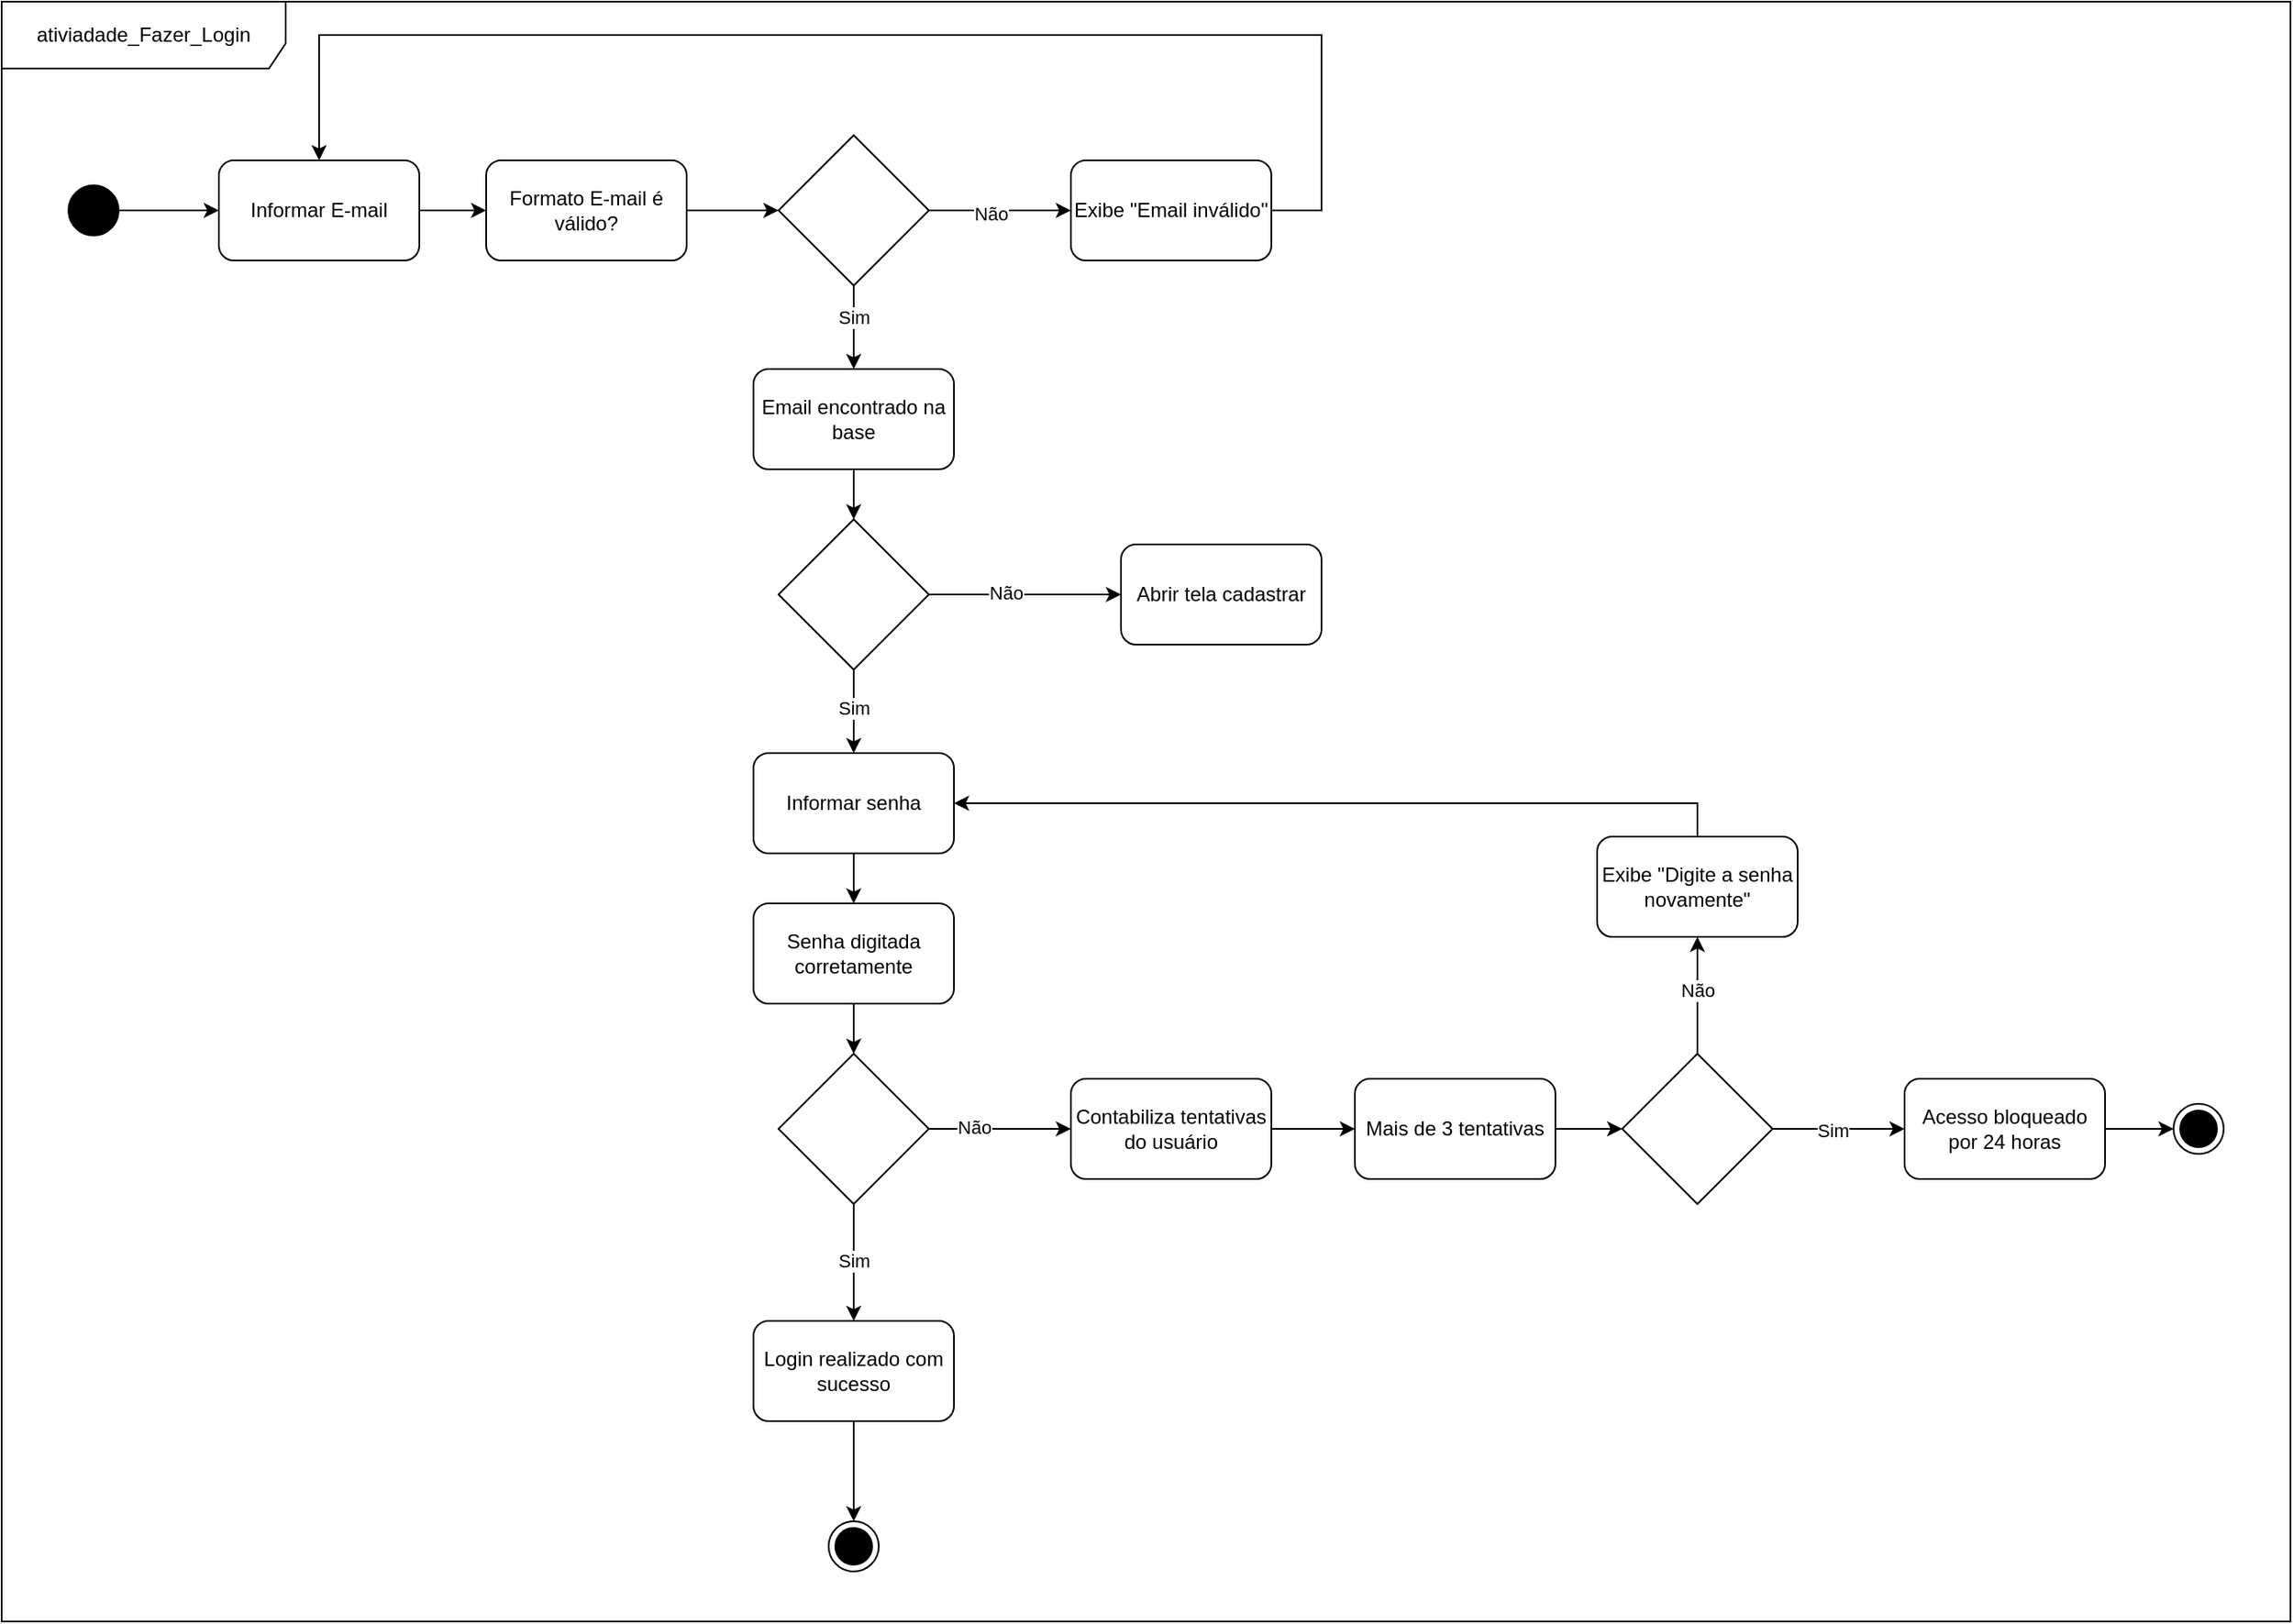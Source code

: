 <mxfile version="24.4.13" type="device" pages="7">
  <diagram name="atividade_login" id="ztZc5MXVelh08R24VMgA">
    <mxGraphModel dx="1909" dy="978" grid="1" gridSize="10" guides="1" tooltips="1" connect="1" arrows="1" fold="1" page="1" pageScale="1" pageWidth="1169" pageHeight="827" math="0" shadow="0">
      <root>
        <mxCell id="0" />
        <mxCell id="1" parent="0" />
        <mxCell id="UvolW_9LxdMhIzpEhHVE-5" value="" style="edgeStyle=orthogonalEdgeStyle;rounded=0;orthogonalLoop=1;jettySize=auto;html=1;exitX=1;exitY=0.5;exitDx=0;exitDy=0;" edge="1" parent="1" source="EyT2N7NVuJCTYrgCHgiy-1" target="EyT2N7NVuJCTYrgCHgiy-4">
          <mxGeometry relative="1" as="geometry">
            <mxPoint x="310" y="230" as="targetPoint" />
          </mxGeometry>
        </mxCell>
        <mxCell id="EyT2N7NVuJCTYrgCHgiy-1" value="Informar E-mail" style="rounded=1;whiteSpace=wrap;html=1;" parent="1" vertex="1">
          <mxGeometry x="160" y="105" width="120" height="60" as="geometry" />
        </mxCell>
        <mxCell id="EyT2N7NVuJCTYrgCHgiy-7" value="" style="edgeStyle=orthogonalEdgeStyle;rounded=0;orthogonalLoop=1;jettySize=auto;html=1;entryX=0;entryY=0.5;entryDx=0;entryDy=0;" parent="1" source="EyT2N7NVuJCTYrgCHgiy-4" target="UvolW_9LxdMhIzpEhHVE-6" edge="1">
          <mxGeometry relative="1" as="geometry" />
        </mxCell>
        <mxCell id="EyT2N7NVuJCTYrgCHgiy-4" value="Formato E-mail é válido?" style="rounded=1;whiteSpace=wrap;html=1;" parent="1" vertex="1">
          <mxGeometry x="320" y="105" width="120" height="60" as="geometry" />
        </mxCell>
        <mxCell id="EyT2N7NVuJCTYrgCHgiy-13" style="edgeStyle=orthogonalEdgeStyle;rounded=0;orthogonalLoop=1;jettySize=auto;html=1;exitX=0.5;exitY=1;exitDx=0;exitDy=0;" parent="1" source="UvolW_9LxdMhIzpEhHVE-6" target="UvolW_9LxdMhIzpEhHVE-42" edge="1">
          <mxGeometry relative="1" as="geometry">
            <mxPoint x="700" y="260" as="targetPoint" />
            <mxPoint x="850" y="247.5" as="sourcePoint" />
            <Array as="points">
              <mxPoint x="595" y="230" />
              <mxPoint x="595" y="230" />
            </Array>
          </mxGeometry>
        </mxCell>
        <mxCell id="UvolW_9LxdMhIzpEhHVE-14" value="Sim" style="edgeLabel;html=1;align=center;verticalAlign=middle;resizable=0;points=[];" vertex="1" connectable="0" parent="EyT2N7NVuJCTYrgCHgiy-13">
          <mxGeometry x="-0.704" y="-5" relative="1" as="geometry">
            <mxPoint x="5" y="11" as="offset" />
          </mxGeometry>
        </mxCell>
        <mxCell id="UvolW_9LxdMhIzpEhHVE-17" style="edgeStyle=orthogonalEdgeStyle;rounded=0;orthogonalLoop=1;jettySize=auto;html=1;" edge="1" parent="1" source="EyT2N7NVuJCTYrgCHgiy-8" target="UvolW_9LxdMhIzpEhHVE-16">
          <mxGeometry relative="1" as="geometry">
            <mxPoint x="320" y="544" as="targetPoint" />
            <Array as="points" />
          </mxGeometry>
        </mxCell>
        <mxCell id="EyT2N7NVuJCTYrgCHgiy-8" value="Informar senha" style="rounded=1;whiteSpace=wrap;html=1;" parent="1" vertex="1">
          <mxGeometry x="480" y="460" width="120" height="60" as="geometry" />
        </mxCell>
        <mxCell id="RbLpGZF_09v60QNqSbMu-1" value="" style="ellipse;html=1;shape=endState;fillColor=strokeColor;" parent="1" vertex="1">
          <mxGeometry x="525" y="920" width="30" height="30" as="geometry" />
        </mxCell>
        <mxCell id="UvolW_9LxdMhIzpEhHVE-1" value="ativiadade_Fazer_Login" style="shape=umlFrame;whiteSpace=wrap;html=1;pointerEvents=0;width=170;height=40;" vertex="1" parent="1">
          <mxGeometry x="30" y="10" width="1370" height="970" as="geometry" />
        </mxCell>
        <mxCell id="UvolW_9LxdMhIzpEhHVE-4" value="" style="edgeStyle=orthogonalEdgeStyle;rounded=0;orthogonalLoop=1;jettySize=auto;html=1;" edge="1" parent="1" source="UvolW_9LxdMhIzpEhHVE-3" target="EyT2N7NVuJCTYrgCHgiy-1">
          <mxGeometry relative="1" as="geometry" />
        </mxCell>
        <mxCell id="UvolW_9LxdMhIzpEhHVE-3" value="" style="ellipse;fillColor=strokeColor;html=1;" vertex="1" parent="1">
          <mxGeometry x="70" y="120" width="30" height="30" as="geometry" />
        </mxCell>
        <mxCell id="UvolW_9LxdMhIzpEhHVE-10" value="" style="edgeStyle=orthogonalEdgeStyle;rounded=0;orthogonalLoop=1;jettySize=auto;html=1;entryX=0;entryY=0.5;entryDx=0;entryDy=0;" edge="1" parent="1" source="UvolW_9LxdMhIzpEhHVE-6" target="UvolW_9LxdMhIzpEhHVE-11">
          <mxGeometry relative="1" as="geometry">
            <mxPoint x="715" y="125" as="targetPoint" />
          </mxGeometry>
        </mxCell>
        <mxCell id="UvolW_9LxdMhIzpEhHVE-13" value="Não" style="edgeLabel;html=1;align=center;verticalAlign=middle;resizable=0;points=[];" vertex="1" connectable="0" parent="UvolW_9LxdMhIzpEhHVE-10">
          <mxGeometry x="-0.14" y="-2" relative="1" as="geometry">
            <mxPoint as="offset" />
          </mxGeometry>
        </mxCell>
        <mxCell id="UvolW_9LxdMhIzpEhHVE-6" value="" style="rhombus;" vertex="1" parent="1">
          <mxGeometry x="495" y="90" width="90" height="90" as="geometry" />
        </mxCell>
        <mxCell id="UvolW_9LxdMhIzpEhHVE-12" style="edgeStyle=orthogonalEdgeStyle;rounded=0;orthogonalLoop=1;jettySize=auto;html=1;entryX=0.5;entryY=0;entryDx=0;entryDy=0;" edge="1" parent="1" source="UvolW_9LxdMhIzpEhHVE-11" target="EyT2N7NVuJCTYrgCHgiy-1">
          <mxGeometry relative="1" as="geometry">
            <Array as="points">
              <mxPoint x="820" y="30" />
              <mxPoint x="220" y="30" />
            </Array>
          </mxGeometry>
        </mxCell>
        <mxCell id="UvolW_9LxdMhIzpEhHVE-11" value="Exibe &quot;Email inválido&quot;" style="rounded=1;whiteSpace=wrap;html=1;" vertex="1" parent="1">
          <mxGeometry x="670" y="105" width="120" height="60" as="geometry" />
        </mxCell>
        <mxCell id="UvolW_9LxdMhIzpEhHVE-20" style="edgeStyle=orthogonalEdgeStyle;rounded=0;orthogonalLoop=1;jettySize=auto;html=1;entryX=0;entryY=0.5;entryDx=0;entryDy=0;" edge="1" parent="1" source="UvolW_9LxdMhIzpEhHVE-15" target="UvolW_9LxdMhIzpEhHVE-23">
          <mxGeometry relative="1" as="geometry">
            <mxPoint x="475" y="695" as="targetPoint" />
          </mxGeometry>
        </mxCell>
        <mxCell id="UvolW_9LxdMhIzpEhHVE-21" value="Não" style="edgeLabel;html=1;align=center;verticalAlign=middle;resizable=0;points=[];" vertex="1" connectable="0" parent="UvolW_9LxdMhIzpEhHVE-20">
          <mxGeometry x="-0.37" y="1" relative="1" as="geometry">
            <mxPoint as="offset" />
          </mxGeometry>
        </mxCell>
        <mxCell id="UvolW_9LxdMhIzpEhHVE-39" style="edgeStyle=orthogonalEdgeStyle;rounded=0;orthogonalLoop=1;jettySize=auto;html=1;entryX=0.5;entryY=0;entryDx=0;entryDy=0;" edge="1" parent="1" source="UvolW_9LxdMhIzpEhHVE-15" target="UvolW_9LxdMhIzpEhHVE-37">
          <mxGeometry relative="1" as="geometry" />
        </mxCell>
        <mxCell id="UvolW_9LxdMhIzpEhHVE-40" value="Sim" style="edgeLabel;html=1;align=center;verticalAlign=middle;resizable=0;points=[];" vertex="1" connectable="0" parent="UvolW_9LxdMhIzpEhHVE-39">
          <mxGeometry x="-0.042" relative="1" as="geometry">
            <mxPoint as="offset" />
          </mxGeometry>
        </mxCell>
        <mxCell id="UvolW_9LxdMhIzpEhHVE-15" value="" style="rhombus;" vertex="1" parent="1">
          <mxGeometry x="495" y="640" width="90" height="90" as="geometry" />
        </mxCell>
        <mxCell id="UvolW_9LxdMhIzpEhHVE-18" style="edgeStyle=orthogonalEdgeStyle;rounded=0;orthogonalLoop=1;jettySize=auto;html=1;" edge="1" parent="1" source="UvolW_9LxdMhIzpEhHVE-16" target="UvolW_9LxdMhIzpEhHVE-15">
          <mxGeometry relative="1" as="geometry" />
        </mxCell>
        <mxCell id="UvolW_9LxdMhIzpEhHVE-16" value="Senha digitada corretamente" style="rounded=1;whiteSpace=wrap;html=1;" vertex="1" parent="1">
          <mxGeometry x="480" y="550" width="120" height="60" as="geometry" />
        </mxCell>
        <mxCell id="UvolW_9LxdMhIzpEhHVE-22" style="edgeStyle=orthogonalEdgeStyle;rounded=0;orthogonalLoop=1;jettySize=auto;html=1;entryX=1;entryY=0.5;entryDx=0;entryDy=0;exitX=0.5;exitY=0;exitDx=0;exitDy=0;" edge="1" parent="1" source="UvolW_9LxdMhIzpEhHVE-19" target="EyT2N7NVuJCTYrgCHgiy-8">
          <mxGeometry relative="1" as="geometry">
            <Array as="points">
              <mxPoint x="1045" y="490" />
            </Array>
          </mxGeometry>
        </mxCell>
        <mxCell id="UvolW_9LxdMhIzpEhHVE-19" value="Exibe &quot;Digite a senha novamente&quot;" style="rounded=1;whiteSpace=wrap;html=1;" vertex="1" parent="1">
          <mxGeometry x="985" y="510" width="120" height="60" as="geometry" />
        </mxCell>
        <mxCell id="UvolW_9LxdMhIzpEhHVE-25" style="edgeStyle=orthogonalEdgeStyle;rounded=0;orthogonalLoop=1;jettySize=auto;html=1;entryX=0;entryY=0.5;entryDx=0;entryDy=0;" edge="1" parent="1" source="UvolW_9LxdMhIzpEhHVE-23" target="UvolW_9LxdMhIzpEhHVE-26">
          <mxGeometry relative="1" as="geometry" />
        </mxCell>
        <mxCell id="UvolW_9LxdMhIzpEhHVE-23" value="Contabiliza tentativas do usuário" style="rounded=1;whiteSpace=wrap;html=1;" vertex="1" parent="1">
          <mxGeometry x="670" y="655" width="120" height="60" as="geometry" />
        </mxCell>
        <mxCell id="UvolW_9LxdMhIzpEhHVE-28" style="edgeStyle=orthogonalEdgeStyle;rounded=0;orthogonalLoop=1;jettySize=auto;html=1;entryX=0.5;entryY=1;entryDx=0;entryDy=0;" edge="1" parent="1" source="UvolW_9LxdMhIzpEhHVE-24" target="UvolW_9LxdMhIzpEhHVE-19">
          <mxGeometry relative="1" as="geometry" />
        </mxCell>
        <mxCell id="UvolW_9LxdMhIzpEhHVE-29" value="Não" style="edgeLabel;html=1;align=center;verticalAlign=middle;resizable=0;points=[];" vertex="1" connectable="0" parent="UvolW_9LxdMhIzpEhHVE-28">
          <mxGeometry x="0.088" relative="1" as="geometry">
            <mxPoint as="offset" />
          </mxGeometry>
        </mxCell>
        <mxCell id="UvolW_9LxdMhIzpEhHVE-35" style="edgeStyle=orthogonalEdgeStyle;rounded=0;orthogonalLoop=1;jettySize=auto;html=1;entryX=0;entryY=0.5;entryDx=0;entryDy=0;" edge="1" parent="1" source="UvolW_9LxdMhIzpEhHVE-24" target="UvolW_9LxdMhIzpEhHVE-32">
          <mxGeometry relative="1" as="geometry" />
        </mxCell>
        <mxCell id="UvolW_9LxdMhIzpEhHVE-36" value="Sim" style="edgeLabel;html=1;align=center;verticalAlign=middle;resizable=0;points=[];" vertex="1" connectable="0" parent="UvolW_9LxdMhIzpEhHVE-35">
          <mxGeometry x="-0.094" y="-1" relative="1" as="geometry">
            <mxPoint as="offset" />
          </mxGeometry>
        </mxCell>
        <mxCell id="UvolW_9LxdMhIzpEhHVE-24" value="" style="rhombus;" vertex="1" parent="1">
          <mxGeometry x="1000" y="640" width="90" height="90" as="geometry" />
        </mxCell>
        <mxCell id="UvolW_9LxdMhIzpEhHVE-27" style="edgeStyle=orthogonalEdgeStyle;rounded=0;orthogonalLoop=1;jettySize=auto;html=1;" edge="1" parent="1" source="UvolW_9LxdMhIzpEhHVE-26" target="UvolW_9LxdMhIzpEhHVE-24">
          <mxGeometry relative="1" as="geometry" />
        </mxCell>
        <mxCell id="UvolW_9LxdMhIzpEhHVE-26" value="Mais de 3 tentativas" style="rounded=1;whiteSpace=wrap;html=1;" vertex="1" parent="1">
          <mxGeometry x="840" y="655" width="120" height="60" as="geometry" />
        </mxCell>
        <mxCell id="UvolW_9LxdMhIzpEhHVE-30" value="" style="ellipse;html=1;shape=endState;fillColor=strokeColor;" vertex="1" parent="1">
          <mxGeometry x="1330" y="670" width="30" height="30" as="geometry" />
        </mxCell>
        <mxCell id="UvolW_9LxdMhIzpEhHVE-34" style="edgeStyle=orthogonalEdgeStyle;rounded=0;orthogonalLoop=1;jettySize=auto;html=1;entryX=0;entryY=0.5;entryDx=0;entryDy=0;" edge="1" parent="1" source="UvolW_9LxdMhIzpEhHVE-32" target="UvolW_9LxdMhIzpEhHVE-30">
          <mxGeometry relative="1" as="geometry" />
        </mxCell>
        <mxCell id="UvolW_9LxdMhIzpEhHVE-32" value="Acesso bloqueado por 24 horas" style="rounded=1;whiteSpace=wrap;html=1;" vertex="1" parent="1">
          <mxGeometry x="1169" y="655" width="120" height="60" as="geometry" />
        </mxCell>
        <mxCell id="UvolW_9LxdMhIzpEhHVE-38" style="edgeStyle=orthogonalEdgeStyle;rounded=0;orthogonalLoop=1;jettySize=auto;html=1;entryX=0.5;entryY=0;entryDx=0;entryDy=0;" edge="1" parent="1" source="UvolW_9LxdMhIzpEhHVE-37" target="RbLpGZF_09v60QNqSbMu-1">
          <mxGeometry relative="1" as="geometry" />
        </mxCell>
        <mxCell id="UvolW_9LxdMhIzpEhHVE-37" value="Login realizado com sucesso" style="rounded=1;whiteSpace=wrap;html=1;" vertex="1" parent="1">
          <mxGeometry x="480" y="800" width="120" height="60" as="geometry" />
        </mxCell>
        <mxCell id="UvolW_9LxdMhIzpEhHVE-45" style="edgeStyle=orthogonalEdgeStyle;rounded=0;orthogonalLoop=1;jettySize=auto;html=1;entryX=0.5;entryY=0;entryDx=0;entryDy=0;" edge="1" parent="1" source="UvolW_9LxdMhIzpEhHVE-41" target="EyT2N7NVuJCTYrgCHgiy-8">
          <mxGeometry relative="1" as="geometry" />
        </mxCell>
        <mxCell id="UvolW_9LxdMhIzpEhHVE-46" value="Sim" style="edgeLabel;html=1;align=center;verticalAlign=middle;resizable=0;points=[];" vertex="1" connectable="0" parent="UvolW_9LxdMhIzpEhHVE-45">
          <mxGeometry x="-0.102" relative="1" as="geometry">
            <mxPoint as="offset" />
          </mxGeometry>
        </mxCell>
        <mxCell id="UvolW_9LxdMhIzpEhHVE-48" style="edgeStyle=orthogonalEdgeStyle;rounded=0;orthogonalLoop=1;jettySize=auto;html=1;entryX=0;entryY=0.5;entryDx=0;entryDy=0;" edge="1" parent="1" source="UvolW_9LxdMhIzpEhHVE-41" target="UvolW_9LxdMhIzpEhHVE-47">
          <mxGeometry relative="1" as="geometry" />
        </mxCell>
        <mxCell id="UvolW_9LxdMhIzpEhHVE-49" value="Não" style="edgeLabel;html=1;align=center;verticalAlign=middle;resizable=0;points=[];" vertex="1" connectable="0" parent="UvolW_9LxdMhIzpEhHVE-48">
          <mxGeometry x="-0.203" y="1" relative="1" as="geometry">
            <mxPoint as="offset" />
          </mxGeometry>
        </mxCell>
        <mxCell id="UvolW_9LxdMhIzpEhHVE-41" value="" style="rhombus;" vertex="1" parent="1">
          <mxGeometry x="495" y="320" width="90" height="90" as="geometry" />
        </mxCell>
        <mxCell id="UvolW_9LxdMhIzpEhHVE-44" style="edgeStyle=orthogonalEdgeStyle;rounded=0;orthogonalLoop=1;jettySize=auto;html=1;entryX=0.5;entryY=0;entryDx=0;entryDy=0;" edge="1" parent="1" source="UvolW_9LxdMhIzpEhHVE-42" target="UvolW_9LxdMhIzpEhHVE-41">
          <mxGeometry relative="1" as="geometry" />
        </mxCell>
        <mxCell id="UvolW_9LxdMhIzpEhHVE-42" value="Email encontrado na base" style="rounded=1;whiteSpace=wrap;html=1;" vertex="1" parent="1">
          <mxGeometry x="480" y="230" width="120" height="60" as="geometry" />
        </mxCell>
        <mxCell id="UvolW_9LxdMhIzpEhHVE-47" value="Abrir tela cadastrar" style="rounded=1;whiteSpace=wrap;html=1;" vertex="1" parent="1">
          <mxGeometry x="700" y="335" width="120" height="60" as="geometry" />
        </mxCell>
      </root>
    </mxGraphModel>
  </diagram>
  <diagram id="ae9C20XLRE5X7MglkJ_3" name="atividade_fazer_cadastro">
    <mxGraphModel dx="2625" dy="518" grid="1" gridSize="10" guides="1" tooltips="1" connect="1" arrows="1" fold="1" page="1" pageScale="1" pageWidth="1169" pageHeight="827" math="0" shadow="0">
      <root>
        <mxCell id="0" />
        <mxCell id="1" parent="0" />
        <mxCell id="Vy-KUlDS-hz29__ZR1_M-1" value="ativiadade_Fazer_Cadastro" style="shape=umlFrame;whiteSpace=wrap;html=1;pointerEvents=0;width=170;height=40;" parent="1" vertex="1">
          <mxGeometry x="29" y="940" width="1111" height="570" as="geometry" />
        </mxCell>
        <mxCell id="Vy-KUlDS-hz29__ZR1_M-2" value="" style="ellipse;html=1;shape=endState;fillColor=strokeColor;" parent="1" vertex="1">
          <mxGeometry x="365" y="1430" width="30" height="30" as="geometry" />
        </mxCell>
        <mxCell id="Vy-KUlDS-hz29__ZR1_M-3" style="edgeStyle=orthogonalEdgeStyle;rounded=0;orthogonalLoop=1;jettySize=auto;html=1;" parent="1" source="Vy-KUlDS-hz29__ZR1_M-4" target="Vy-KUlDS-hz29__ZR1_M-6" edge="1">
          <mxGeometry relative="1" as="geometry" />
        </mxCell>
        <mxCell id="Vy-KUlDS-hz29__ZR1_M-4" value="" style="ellipse;fillColor=strokeColor;html=1;" parent="1" vertex="1">
          <mxGeometry x="70" y="1025" width="30" height="30" as="geometry" />
        </mxCell>
        <mxCell id="Vy-KUlDS-hz29__ZR1_M-5" style="edgeStyle=orthogonalEdgeStyle;rounded=0;orthogonalLoop=1;jettySize=auto;html=1;entryX=0;entryY=0.5;entryDx=0;entryDy=0;" parent="1" source="Vy-KUlDS-hz29__ZR1_M-6" target="Vy-KUlDS-hz29__ZR1_M-9" edge="1">
          <mxGeometry relative="1" as="geometry" />
        </mxCell>
        <mxCell id="Vy-KUlDS-hz29__ZR1_M-6" value="Informar Tipo" style="rounded=1;whiteSpace=wrap;html=1;" parent="1" vertex="1">
          <mxGeometry x="150" y="1010" width="120" height="60" as="geometry" />
        </mxCell>
        <mxCell id="Vy-KUlDS-hz29__ZR1_M-7" value="Professor**&lt;div&gt;Aluno&lt;/div&gt;&lt;div&gt;Adminsitrador**&lt;/div&gt;" style="shape=note2;boundedLbl=1;whiteSpace=wrap;html=1;size=6;verticalAlign=top;align=center;" parent="1" vertex="1">
          <mxGeometry x="165.76" y="1076" width="88.49" height="65" as="geometry" />
        </mxCell>
        <mxCell id="Vy-KUlDS-hz29__ZR1_M-8" style="edgeStyle=orthogonalEdgeStyle;rounded=0;orthogonalLoop=1;jettySize=auto;html=1;entryX=0;entryY=0.5;entryDx=0;entryDy=0;" parent="1" source="Vy-KUlDS-hz29__ZR1_M-9" target="Vy-KUlDS-hz29__ZR1_M-11" edge="1">
          <mxGeometry relative="1" as="geometry" />
        </mxCell>
        <mxCell id="Vy-KUlDS-hz29__ZR1_M-9" value="Informar nome completo" style="rounded=1;whiteSpace=wrap;html=1;" parent="1" vertex="1">
          <mxGeometry x="320" y="1010" width="120" height="60" as="geometry" />
        </mxCell>
        <mxCell id="Vy-KUlDS-hz29__ZR1_M-10" style="edgeStyle=orthogonalEdgeStyle;rounded=0;orthogonalLoop=1;jettySize=auto;html=1;entryX=0;entryY=0.5;entryDx=0;entryDy=0;" parent="1" source="Vy-KUlDS-hz29__ZR1_M-11" target="Vy-KUlDS-hz29__ZR1_M-13" edge="1">
          <mxGeometry relative="1" as="geometry" />
        </mxCell>
        <mxCell id="Vy-KUlDS-hz29__ZR1_M-11" value="Informar idade" style="rounded=1;whiteSpace=wrap;html=1;" parent="1" vertex="1">
          <mxGeometry x="480" y="1010" width="120" height="60" as="geometry" />
        </mxCell>
        <mxCell id="Vy-KUlDS-hz29__ZR1_M-12" style="edgeStyle=orthogonalEdgeStyle;rounded=0;orthogonalLoop=1;jettySize=auto;html=1;entryX=0;entryY=0.5;entryDx=0;entryDy=0;" parent="1" source="Vy-KUlDS-hz29__ZR1_M-13" target="Vy-KUlDS-hz29__ZR1_M-15" edge="1">
          <mxGeometry relative="1" as="geometry" />
        </mxCell>
        <mxCell id="Vy-KUlDS-hz29__ZR1_M-13" value="Informar email" style="rounded=1;whiteSpace=wrap;html=1;" parent="1" vertex="1">
          <mxGeometry x="640" y="1010" width="120" height="60" as="geometry" />
        </mxCell>
        <mxCell id="Vy-KUlDS-hz29__ZR1_M-14" style="edgeStyle=orthogonalEdgeStyle;rounded=0;orthogonalLoop=1;jettySize=auto;html=1;entryX=0.5;entryY=0;entryDx=0;entryDy=0;" parent="1" source="Vy-KUlDS-hz29__ZR1_M-15" target="Vy-KUlDS-hz29__ZR1_M-20" edge="1">
          <mxGeometry relative="1" as="geometry" />
        </mxCell>
        <mxCell id="Vy-KUlDS-hz29__ZR1_M-15" value="Validar email" style="rounded=1;whiteSpace=wrap;html=1;" parent="1" vertex="1">
          <mxGeometry x="790" y="1010" width="120" height="60" as="geometry" />
        </mxCell>
        <mxCell id="Vy-KUlDS-hz29__ZR1_M-16" style="edgeStyle=orthogonalEdgeStyle;rounded=0;orthogonalLoop=1;jettySize=auto;html=1;entryX=0;entryY=0.5;entryDx=0;entryDy=0;" parent="1" source="Vy-KUlDS-hz29__ZR1_M-20" target="Vy-KUlDS-hz29__ZR1_M-22" edge="1">
          <mxGeometry relative="1" as="geometry" />
        </mxCell>
        <mxCell id="Vy-KUlDS-hz29__ZR1_M-17" value="Não" style="edgeLabel;html=1;align=center;verticalAlign=middle;resizable=0;points=[];" parent="Vy-KUlDS-hz29__ZR1_M-16" vertex="1" connectable="0">
          <mxGeometry x="-0.072" y="1" relative="1" as="geometry">
            <mxPoint as="offset" />
          </mxGeometry>
        </mxCell>
        <mxCell id="Vy-KUlDS-hz29__ZR1_M-18" style="edgeStyle=orthogonalEdgeStyle;rounded=0;orthogonalLoop=1;jettySize=auto;html=1;" parent="1" source="Vy-KUlDS-hz29__ZR1_M-20" target="Vy-KUlDS-hz29__ZR1_M-24" edge="1">
          <mxGeometry relative="1" as="geometry" />
        </mxCell>
        <mxCell id="Vy-KUlDS-hz29__ZR1_M-19" value="Sim" style="edgeLabel;html=1;align=center;verticalAlign=middle;resizable=0;points=[];" parent="Vy-KUlDS-hz29__ZR1_M-18" vertex="1" connectable="0">
          <mxGeometry x="-0.066" y="-2" relative="1" as="geometry">
            <mxPoint as="offset" />
          </mxGeometry>
        </mxCell>
        <mxCell id="Vy-KUlDS-hz29__ZR1_M-20" value="" style="rhombus;" parent="1" vertex="1">
          <mxGeometry x="820" y="1142.25" width="59" height="59" as="geometry" />
        </mxCell>
        <mxCell id="Vy-KUlDS-hz29__ZR1_M-21" style="edgeStyle=orthogonalEdgeStyle;rounded=0;orthogonalLoop=1;jettySize=auto;html=1;" parent="1" source="Vy-KUlDS-hz29__ZR1_M-22" target="Vy-KUlDS-hz29__ZR1_M-13" edge="1">
          <mxGeometry relative="1" as="geometry">
            <Array as="points">
              <mxPoint x="1003" y="970" />
              <mxPoint x="700" y="970" />
            </Array>
          </mxGeometry>
        </mxCell>
        <mxCell id="Vy-KUlDS-hz29__ZR1_M-22" value="Mensagem &quot;Digite novamente o Email&quot;" style="rounded=1;whiteSpace=wrap;html=1;" parent="1" vertex="1">
          <mxGeometry x="950" y="1145.75" width="106" height="52" as="geometry" />
        </mxCell>
        <mxCell id="Vy-KUlDS-hz29__ZR1_M-23" style="edgeStyle=orthogonalEdgeStyle;rounded=0;orthogonalLoop=1;jettySize=auto;html=1;entryX=1;entryY=0.5;entryDx=0;entryDy=0;" parent="1" source="Vy-KUlDS-hz29__ZR1_M-24" target="Vy-KUlDS-hz29__ZR1_M-26" edge="1">
          <mxGeometry relative="1" as="geometry" />
        </mxCell>
        <mxCell id="Vy-KUlDS-hz29__ZR1_M-24" value="Informar senha" style="rounded=1;whiteSpace=wrap;html=1;" parent="1" vertex="1">
          <mxGeometry x="640" y="1145.75" width="99" height="49.5" as="geometry" />
        </mxCell>
        <mxCell id="Vy-KUlDS-hz29__ZR1_M-25" style="edgeStyle=orthogonalEdgeStyle;rounded=0;orthogonalLoop=1;jettySize=auto;html=1;" parent="1" source="Vy-KUlDS-hz29__ZR1_M-26" target="Vy-KUlDS-hz29__ZR1_M-32" edge="1">
          <mxGeometry relative="1" as="geometry" />
        </mxCell>
        <mxCell id="Vy-KUlDS-hz29__ZR1_M-26" value="Validar requisitos para senha" style="rounded=1;whiteSpace=wrap;html=1;" parent="1" vertex="1">
          <mxGeometry x="495" y="1145.75" width="99" height="49.5" as="geometry" />
        </mxCell>
        <mxCell id="Vy-KUlDS-hz29__ZR1_M-27" value="Senha numérica:&lt;div&gt;6 digitos&lt;/div&gt;" style="shape=note2;boundedLbl=1;whiteSpace=wrap;html=1;size=13;verticalAlign=top;align=center;" parent="1" vertex="1">
          <mxGeometry x="502.84" y="1201.25" width="83.33" height="68.75" as="geometry" />
        </mxCell>
        <mxCell id="Vy-KUlDS-hz29__ZR1_M-28" style="edgeStyle=orthogonalEdgeStyle;rounded=0;orthogonalLoop=1;jettySize=auto;html=1;entryX=0.5;entryY=0;entryDx=0;entryDy=0;" parent="1" source="Vy-KUlDS-hz29__ZR1_M-32" target="Vy-KUlDS-hz29__ZR1_M-24" edge="1">
          <mxGeometry relative="1" as="geometry">
            <Array as="points">
              <mxPoint x="380" y="1110" />
              <mxPoint x="690" y="1110" />
            </Array>
          </mxGeometry>
        </mxCell>
        <mxCell id="Vy-KUlDS-hz29__ZR1_M-29" value="Não" style="edgeLabel;html=1;align=center;verticalAlign=middle;resizable=0;points=[];" parent="Vy-KUlDS-hz29__ZR1_M-28" vertex="1" connectable="0">
          <mxGeometry x="-0.176" y="2" relative="1" as="geometry">
            <mxPoint as="offset" />
          </mxGeometry>
        </mxCell>
        <mxCell id="Vy-KUlDS-hz29__ZR1_M-30" style="edgeStyle=orthogonalEdgeStyle;rounded=0;orthogonalLoop=1;jettySize=auto;html=1;" parent="1" source="Vy-KUlDS-hz29__ZR1_M-32" target="Vy-KUlDS-hz29__ZR1_M-34" edge="1">
          <mxGeometry relative="1" as="geometry" />
        </mxCell>
        <mxCell id="Vy-KUlDS-hz29__ZR1_M-31" value="Sim" style="edgeLabel;html=1;align=center;verticalAlign=middle;resizable=0;points=[];" parent="Vy-KUlDS-hz29__ZR1_M-30" vertex="1" connectable="0">
          <mxGeometry x="-0.251" relative="1" as="geometry">
            <mxPoint as="offset" />
          </mxGeometry>
        </mxCell>
        <mxCell id="Vy-KUlDS-hz29__ZR1_M-32" value="" style="rhombus;" parent="1" vertex="1">
          <mxGeometry x="350.5" y="1141" width="59" height="59" as="geometry" />
        </mxCell>
        <mxCell id="Vy-KUlDS-hz29__ZR1_M-33" style="edgeStyle=orthogonalEdgeStyle;rounded=0;orthogonalLoop=1;jettySize=auto;html=1;" parent="1" source="Vy-KUlDS-hz29__ZR1_M-34" target="Vy-KUlDS-hz29__ZR1_M-36" edge="1">
          <mxGeometry relative="1" as="geometry" />
        </mxCell>
        <mxCell id="Vy-KUlDS-hz29__ZR1_M-34" value="Cadastrar" style="rounded=1;whiteSpace=wrap;html=1;" parent="1" vertex="1">
          <mxGeometry x="330.5" y="1270" width="99" height="49.5" as="geometry" />
        </mxCell>
        <mxCell id="Vy-KUlDS-hz29__ZR1_M-35" style="edgeStyle=orthogonalEdgeStyle;rounded=0;orthogonalLoop=1;jettySize=auto;html=1;entryX=0.5;entryY=0;entryDx=0;entryDy=0;" parent="1" source="Vy-KUlDS-hz29__ZR1_M-36" target="Vy-KUlDS-hz29__ZR1_M-2" edge="1">
          <mxGeometry relative="1" as="geometry" />
        </mxCell>
        <mxCell id="Vy-KUlDS-hz29__ZR1_M-36" value="Salvar no banco de dados" style="rounded=1;whiteSpace=wrap;html=1;" parent="1" vertex="1">
          <mxGeometry x="330.5" y="1350" width="99" height="49.5" as="geometry" />
        </mxCell>
      </root>
    </mxGraphModel>
  </diagram>
  <diagram id="7ab9H8MPgzj9stm-144r" name="atividade_jogar">
    <mxGraphModel dx="1500" dy="-58" grid="1" gridSize="10" guides="1" tooltips="1" connect="1" arrows="1" fold="1" page="1" pageScale="1" pageWidth="1169" pageHeight="827" math="0" shadow="0">
      <root>
        <mxCell id="0" />
        <mxCell id="1" parent="0" />
        <mxCell id="1Glz7MCITpKAuvnwcfkc-1" value="ativiadade_Jogar" style="shape=umlFrame;whiteSpace=wrap;html=1;pointerEvents=0;width=170;height=40;" vertex="1" parent="1">
          <mxGeometry x="24.5" y="1084" width="1111" height="570" as="geometry" />
        </mxCell>
        <mxCell id="1Glz7MCITpKAuvnwcfkc-2" value="" style="ellipse;html=1;shape=endState;fillColor=strokeColor;" vertex="1" parent="1">
          <mxGeometry x="985" y="1600" width="30" height="30" as="geometry" />
        </mxCell>
        <mxCell id="1Glz7MCITpKAuvnwcfkc-3" style="edgeStyle=orthogonalEdgeStyle;rounded=0;orthogonalLoop=1;jettySize=auto;html=1;" edge="1" parent="1" source="1Glz7MCITpKAuvnwcfkc-4" target="1Glz7MCITpKAuvnwcfkc-6">
          <mxGeometry relative="1" as="geometry" />
        </mxCell>
        <mxCell id="1Glz7MCITpKAuvnwcfkc-4" value="" style="ellipse;fillColor=strokeColor;html=1;" vertex="1" parent="1">
          <mxGeometry x="65.5" y="1169" width="30" height="30" as="geometry" />
        </mxCell>
        <mxCell id="1Glz7MCITpKAuvnwcfkc-5" style="edgeStyle=orthogonalEdgeStyle;rounded=0;orthogonalLoop=1;jettySize=auto;html=1;entryX=0;entryY=0.5;entryDx=0;entryDy=0;" edge="1" parent="1" source="1Glz7MCITpKAuvnwcfkc-6" target="1Glz7MCITpKAuvnwcfkc-9">
          <mxGeometry relative="1" as="geometry" />
        </mxCell>
        <mxCell id="1Glz7MCITpKAuvnwcfkc-6" value="Login efetuado com sucesso" style="rounded=1;whiteSpace=wrap;html=1;" vertex="1" parent="1">
          <mxGeometry x="145.5" y="1154" width="120" height="60" as="geometry" />
        </mxCell>
        <mxCell id="1Glz7MCITpKAuvnwcfkc-7" value="O jogador pode escolher quaisquer uma das opções." style="shape=note2;boundedLbl=1;whiteSpace=wrap;html=1;size=6;verticalAlign=top;align=center;" vertex="1" parent="1">
          <mxGeometry x="470" y="1146" width="103.47" height="76" as="geometry" />
        </mxCell>
        <mxCell id="1Glz7MCITpKAuvnwcfkc-37" style="edgeStyle=orthogonalEdgeStyle;rounded=0;orthogonalLoop=1;jettySize=auto;html=1;entryX=0.5;entryY=0;entryDx=0;entryDy=0;" edge="1" parent="1" source="1Glz7MCITpKAuvnwcfkc-9" target="1Glz7MCITpKAuvnwcfkc-32">
          <mxGeometry relative="1" as="geometry" />
        </mxCell>
        <mxCell id="1Glz7MCITpKAuvnwcfkc-9" value="Escolher Jogar Sozinho ou Multiplayer" style="rounded=1;whiteSpace=wrap;html=1;" vertex="1" parent="1">
          <mxGeometry x="315.5" y="1154" width="120" height="60" as="geometry" />
        </mxCell>
        <mxCell id="1Glz7MCITpKAuvnwcfkc-45" style="edgeStyle=orthogonalEdgeStyle;rounded=0;orthogonalLoop=1;jettySize=auto;html=1;entryX=0;entryY=0.5;entryDx=0;entryDy=0;" edge="1" parent="1" source="1Glz7MCITpKAuvnwcfkc-11" target="1Glz7MCITpKAuvnwcfkc-44">
          <mxGeometry relative="1" as="geometry" />
        </mxCell>
        <mxCell id="1Glz7MCITpKAuvnwcfkc-11" value="Tela de Configuração Modo &quot;Jogar Sozinho&quot;" style="rounded=1;whiteSpace=wrap;html=1;" vertex="1" parent="1">
          <mxGeometry x="560" y="1279" width="120" height="60" as="geometry" />
        </mxCell>
        <mxCell id="1Glz7MCITpKAuvnwcfkc-38" style="edgeStyle=orthogonalEdgeStyle;rounded=0;orthogonalLoop=1;jettySize=auto;html=1;entryX=0;entryY=0.5;entryDx=0;entryDy=0;" edge="1" parent="1" source="1Glz7MCITpKAuvnwcfkc-32" target="1Glz7MCITpKAuvnwcfkc-11">
          <mxGeometry relative="1" as="geometry" />
        </mxCell>
        <mxCell id="1Glz7MCITpKAuvnwcfkc-39" value="Jogar Sozinho" style="edgeLabel;html=1;align=center;verticalAlign=middle;resizable=0;points=[];" vertex="1" connectable="0" parent="1Glz7MCITpKAuvnwcfkc-38">
          <mxGeometry x="0.044" relative="1" as="geometry">
            <mxPoint as="offset" />
          </mxGeometry>
        </mxCell>
        <mxCell id="1Glz7MCITpKAuvnwcfkc-41" style="edgeStyle=orthogonalEdgeStyle;rounded=0;orthogonalLoop=1;jettySize=auto;html=1;" edge="1" parent="1" source="1Glz7MCITpKAuvnwcfkc-32" target="1Glz7MCITpKAuvnwcfkc-40">
          <mxGeometry relative="1" as="geometry" />
        </mxCell>
        <mxCell id="1Glz7MCITpKAuvnwcfkc-50" value="Jogar Multiplayer" style="edgeLabel;html=1;align=center;verticalAlign=middle;resizable=0;points=[];" vertex="1" connectable="0" parent="1Glz7MCITpKAuvnwcfkc-41">
          <mxGeometry x="-0.092" y="-1" relative="1" as="geometry">
            <mxPoint y="-1" as="offset" />
          </mxGeometry>
        </mxCell>
        <mxCell id="1Glz7MCITpKAuvnwcfkc-32" value="" style="rhombus;" vertex="1" parent="1">
          <mxGeometry x="346" y="1280" width="59" height="59" as="geometry" />
        </mxCell>
        <mxCell id="1Glz7MCITpKAuvnwcfkc-55" style="edgeStyle=orthogonalEdgeStyle;rounded=0;orthogonalLoop=1;jettySize=auto;html=1;entryX=0.5;entryY=0;entryDx=0;entryDy=0;" edge="1" parent="1" source="1Glz7MCITpKAuvnwcfkc-40" target="1Glz7MCITpKAuvnwcfkc-54">
          <mxGeometry relative="1" as="geometry" />
        </mxCell>
        <mxCell id="1Glz7MCITpKAuvnwcfkc-40" value="Tela de Configuração Modo &quot;Jogar Multiplayer&quot;" style="rounded=1;whiteSpace=wrap;html=1;" vertex="1" parent="1">
          <mxGeometry x="315.5" y="1400" width="120" height="60" as="geometry" />
        </mxCell>
        <mxCell id="1Glz7MCITpKAuvnwcfkc-47" style="edgeStyle=orthogonalEdgeStyle;rounded=0;orthogonalLoop=1;jettySize=auto;html=1;entryX=0;entryY=0.5;entryDx=0;entryDy=0;" edge="1" parent="1" source="1Glz7MCITpKAuvnwcfkc-44" target="1Glz7MCITpKAuvnwcfkc-46">
          <mxGeometry relative="1" as="geometry" />
        </mxCell>
        <mxCell id="1Glz7MCITpKAuvnwcfkc-44" value="Escolhe Matéria" style="rounded=1;whiteSpace=wrap;html=1;" vertex="1" parent="1">
          <mxGeometry x="750" y="1279.5" width="120" height="60" as="geometry" />
        </mxCell>
        <mxCell id="1Glz7MCITpKAuvnwcfkc-49" style="edgeStyle=orthogonalEdgeStyle;rounded=0;orthogonalLoop=1;jettySize=auto;html=1;" edge="1" parent="1" source="1Glz7MCITpKAuvnwcfkc-46" target="1Glz7MCITpKAuvnwcfkc-48">
          <mxGeometry relative="1" as="geometry" />
        </mxCell>
        <mxCell id="1Glz7MCITpKAuvnwcfkc-46" value="Escolhe Tema" style="rounded=1;whiteSpace=wrap;html=1;" vertex="1" parent="1">
          <mxGeometry x="940" y="1279" width="120" height="60" as="geometry" />
        </mxCell>
        <mxCell id="1Glz7MCITpKAuvnwcfkc-59" style="edgeStyle=orthogonalEdgeStyle;rounded=0;orthogonalLoop=1;jettySize=auto;html=1;entryX=0.5;entryY=0;entryDx=0;entryDy=0;" edge="1" parent="1" source="1Glz7MCITpKAuvnwcfkc-48" target="1Glz7MCITpKAuvnwcfkc-2">
          <mxGeometry relative="1" as="geometry" />
        </mxCell>
        <mxCell id="1Glz7MCITpKAuvnwcfkc-48" value="Iniciar o Jogo." style="rounded=1;whiteSpace=wrap;html=1;" vertex="1" parent="1">
          <mxGeometry x="940" y="1500" width="120" height="60" as="geometry" />
        </mxCell>
        <mxCell id="1Glz7MCITpKAuvnwcfkc-57" style="edgeStyle=orthogonalEdgeStyle;rounded=0;orthogonalLoop=1;jettySize=auto;html=1;" edge="1" parent="1" source="1Glz7MCITpKAuvnwcfkc-54" target="1Glz7MCITpKAuvnwcfkc-56">
          <mxGeometry relative="1" as="geometry" />
        </mxCell>
        <mxCell id="1Glz7MCITpKAuvnwcfkc-54" value="Escolhe Matéria" style="rounded=1;whiteSpace=wrap;html=1;" vertex="1" parent="1">
          <mxGeometry x="315.5" y="1500" width="120" height="60" as="geometry" />
        </mxCell>
        <mxCell id="1Glz7MCITpKAuvnwcfkc-58" style="edgeStyle=orthogonalEdgeStyle;rounded=0;orthogonalLoop=1;jettySize=auto;html=1;" edge="1" parent="1" source="1Glz7MCITpKAuvnwcfkc-56" target="1Glz7MCITpKAuvnwcfkc-48">
          <mxGeometry relative="1" as="geometry" />
        </mxCell>
        <mxCell id="1Glz7MCITpKAuvnwcfkc-56" value="Escolhe Tema" style="rounded=1;whiteSpace=wrap;html=1;" vertex="1" parent="1">
          <mxGeometry x="480" y="1500" width="120" height="60" as="geometry" />
        </mxCell>
      </root>
    </mxGraphModel>
  </diagram>
  <diagram id="CwIcZzvXq_nwZ9W-boOb" name="caso_de_uso_geral">
    <mxGraphModel dx="3000" dy="1537" grid="1" gridSize="10" guides="1" tooltips="1" connect="1" arrows="1" fold="1" page="1" pageScale="1" pageWidth="1169" pageHeight="827" math="0" shadow="0">
      <root>
        <mxCell id="0" />
        <mxCell id="1" parent="0" />
        <mxCell id="z-RF_N2I27__-DU73o_i-1" value="Caso_de_Uso _Geral" style="shape=umlFrame;whiteSpace=wrap;html=1;pointerEvents=0;width=190;height=30;" vertex="1" parent="1">
          <mxGeometry x="150" y="20" width="520" height="600" as="geometry" />
        </mxCell>
        <mxCell id="z-RF_N2I27__-DU73o_i-12" style="edgeStyle=orthogonalEdgeStyle;rounded=0;orthogonalLoop=1;jettySize=auto;html=1;entryX=0;entryY=0.5;entryDx=0;entryDy=0;" edge="1" parent="1" source="z-RF_N2I27__-DU73o_i-6" target="z-RF_N2I27__-DU73o_i-10">
          <mxGeometry relative="1" as="geometry" />
        </mxCell>
        <mxCell id="z-RF_N2I27__-DU73o_i-14" style="edgeStyle=orthogonalEdgeStyle;rounded=0;orthogonalLoop=1;jettySize=auto;html=1;entryX=0;entryY=0.5;entryDx=0;entryDy=0;" edge="1" parent="1" source="z-RF_N2I27__-DU73o_i-6" target="z-RF_N2I27__-DU73o_i-9">
          <mxGeometry relative="1" as="geometry" />
        </mxCell>
        <mxCell id="z-RF_N2I27__-DU73o_i-15" style="edgeStyle=orthogonalEdgeStyle;rounded=0;orthogonalLoop=1;jettySize=auto;html=1;" edge="1" parent="1" source="z-RF_N2I27__-DU73o_i-6" target="z-RF_N2I27__-DU73o_i-11">
          <mxGeometry relative="1" as="geometry">
            <Array as="points">
              <mxPoint x="125" y="580" />
              <mxPoint x="440" y="580" />
            </Array>
          </mxGeometry>
        </mxCell>
        <mxCell id="z-RF_N2I27__-DU73o_i-6" value="Professor" style="shape=umlActor;verticalLabelPosition=bottom;verticalAlign=top;html=1;" vertex="1" parent="1">
          <mxGeometry x="70" y="454" width="30" height="60" as="geometry" />
        </mxCell>
        <mxCell id="z-RF_N2I27__-DU73o_i-16" style="edgeStyle=orthogonalEdgeStyle;rounded=0;orthogonalLoop=1;jettySize=auto;html=1;" edge="1" parent="1" source="z-RF_N2I27__-DU73o_i-7" target="z-RF_N2I27__-DU73o_i-11">
          <mxGeometry relative="1" as="geometry" />
        </mxCell>
        <mxCell id="z-RF_N2I27__-DU73o_i-29" style="edgeStyle=orthogonalEdgeStyle;rounded=0;orthogonalLoop=1;jettySize=auto;html=1;entryX=0;entryY=0.5;entryDx=0;entryDy=0;" edge="1" parent="1" source="z-RF_N2I27__-DU73o_i-7" target="z-RF_N2I27__-DU73o_i-28">
          <mxGeometry relative="1" as="geometry" />
        </mxCell>
        <mxCell id="z-RF_N2I27__-DU73o_i-30" style="edgeStyle=orthogonalEdgeStyle;rounded=0;orthogonalLoop=1;jettySize=auto;html=1;entryX=0;entryY=0.5;entryDx=0;entryDy=0;" edge="1" parent="1" source="z-RF_N2I27__-DU73o_i-7" target="z-RF_N2I27__-DU73o_i-23">
          <mxGeometry relative="1" as="geometry" />
        </mxCell>
        <mxCell id="z-RF_N2I27__-DU73o_i-31" style="edgeStyle=orthogonalEdgeStyle;rounded=0;orthogonalLoop=1;jettySize=auto;html=1;entryX=0;entryY=0.5;entryDx=0;entryDy=0;" edge="1" parent="1" source="z-RF_N2I27__-DU73o_i-7" target="z-RF_N2I27__-DU73o_i-24">
          <mxGeometry relative="1" as="geometry" />
        </mxCell>
        <mxCell id="z-RF_N2I27__-DU73o_i-36" style="edgeStyle=orthogonalEdgeStyle;rounded=0;orthogonalLoop=1;jettySize=auto;html=1;entryX=0;entryY=0.5;entryDx=0;entryDy=0;" edge="1" parent="1" source="z-RF_N2I27__-DU73o_i-7" target="z-RF_N2I27__-DU73o_i-35">
          <mxGeometry relative="1" as="geometry" />
        </mxCell>
        <mxCell id="z-RF_N2I27__-DU73o_i-7" value="Aluno" style="shape=umlActor;verticalLabelPosition=bottom;verticalAlign=top;html=1;" vertex="1" parent="1">
          <mxGeometry x="90" y="281.5" width="30" height="60" as="geometry" />
        </mxCell>
        <mxCell id="z-RF_N2I27__-DU73o_i-20" style="edgeStyle=orthogonalEdgeStyle;rounded=0;orthogonalLoop=1;jettySize=auto;html=1;entryX=1;entryY=0.5;entryDx=0;entryDy=0;exitX=0.463;exitY=0.689;exitDx=0;exitDy=0;exitPerimeter=0;" edge="1" parent="1" source="z-RF_N2I27__-DU73o_i-8" target="z-RF_N2I27__-DU73o_i-19">
          <mxGeometry relative="1" as="geometry">
            <Array as="points">
              <mxPoint x="834" y="515" />
            </Array>
          </mxGeometry>
        </mxCell>
        <mxCell id="z-RF_N2I27__-DU73o_i-21" style="edgeStyle=orthogonalEdgeStyle;rounded=0;orthogonalLoop=1;jettySize=auto;html=1;exitX=0.476;exitY=0.689;exitDx=0;exitDy=0;exitPerimeter=0;" edge="1" parent="1" source="z-RF_N2I27__-DU73o_i-8" target="z-RF_N2I27__-DU73o_i-18">
          <mxGeometry relative="1" as="geometry">
            <Array as="points">
              <mxPoint x="834" y="460" />
            </Array>
          </mxGeometry>
        </mxCell>
        <mxCell id="z-RF_N2I27__-DU73o_i-32" style="edgeStyle=orthogonalEdgeStyle;rounded=0;orthogonalLoop=1;jettySize=auto;html=1;entryX=1;entryY=0.5;entryDx=0;entryDy=0;" edge="1" parent="1" source="z-RF_N2I27__-DU73o_i-8" target="z-RF_N2I27__-DU73o_i-11">
          <mxGeometry relative="1" as="geometry" />
        </mxCell>
        <mxCell id="z-RF_N2I27__-DU73o_i-8" value="Gerenciador" style="shape=umlActor;verticalLabelPosition=bottom;verticalAlign=top;html=1;" vertex="1" parent="1">
          <mxGeometry x="820" y="240" width="30" height="60" as="geometry" />
        </mxCell>
        <mxCell id="z-RF_N2I27__-DU73o_i-9" value="Criar Quiz" style="ellipse;whiteSpace=wrap;html=1;" vertex="1" parent="1">
          <mxGeometry x="300" y="414" width="80" height="40" as="geometry" />
        </mxCell>
        <mxCell id="z-RF_N2I27__-DU73o_i-10" value="Testar Quiz" style="ellipse;whiteSpace=wrap;html=1;" vertex="1" parent="1">
          <mxGeometry x="300" y="510" width="80" height="40" as="geometry" />
        </mxCell>
        <mxCell id="z-RF_N2I27__-DU73o_i-11" value="Login" style="ellipse;whiteSpace=wrap;html=1;" vertex="1" parent="1">
          <mxGeometry x="380" y="281.5" width="120" height="60" as="geometry" />
        </mxCell>
        <mxCell id="z-RF_N2I27__-DU73o_i-18" value="Validar Cadastro" style="ellipse;whiteSpace=wrap;html=1;" vertex="1" parent="1">
          <mxGeometry x="520" y="440" width="80" height="40" as="geometry" />
        </mxCell>
        <mxCell id="z-RF_N2I27__-DU73o_i-19" value="Validar Quiz" style="ellipse;whiteSpace=wrap;html=1;" vertex="1" parent="1">
          <mxGeometry x="520" y="495" width="80" height="40" as="geometry" />
        </mxCell>
        <mxCell id="z-RF_N2I27__-DU73o_i-23" value="Responde Quiz" style="ellipse;whiteSpace=wrap;html=1;" vertex="1" parent="1">
          <mxGeometry x="370" y="170" width="80" height="40" as="geometry" />
        </mxCell>
        <mxCell id="z-RF_N2I27__-DU73o_i-24" value="Escolher Modo de Jogo" style="ellipse;whiteSpace=wrap;html=1;" vertex="1" parent="1">
          <mxGeometry x="390" y="220" width="100" height="50" as="geometry" />
        </mxCell>
        <mxCell id="z-RF_N2I27__-DU73o_i-28" value="Interagir outros jogadores" style="ellipse;whiteSpace=wrap;html=1;" vertex="1" parent="1">
          <mxGeometry x="330" y="110" width="106" height="53" as="geometry" />
        </mxCell>
        <mxCell id="z-RF_N2I27__-DU73o_i-35" value="Ver Ranking" style="ellipse;whiteSpace=wrap;html=1;" vertex="1" parent="1">
          <mxGeometry x="280" y="70" width="80" height="40" as="geometry" />
        </mxCell>
        <mxCell id="z-RF_N2I27__-DU73o_i-37" value="Pode excluir/recusar um quiz incorreto" style="shape=note2;boundedLbl=1;whiteSpace=wrap;html=1;size=25;verticalAlign=top;align=center;" vertex="1" parent="1">
          <mxGeometry x="500" y="550" width="160" height="60" as="geometry" />
        </mxCell>
        <mxCell id="z-RF_N2I27__-DU73o_i-38" value="Validar Quiz" style="resizeWidth=1;part=1;strokeColor=none;fillColor=none;align=left;spacingLeft=5;fontStyle=1" vertex="1" parent="z-RF_N2I27__-DU73o_i-37">
          <mxGeometry width="160" height="25" relative="1" as="geometry" />
        </mxCell>
        <mxCell id="z-RF_N2I27__-DU73o_i-39" value="&lt;i&gt;Envolve definir a pontuação e criar as perguntas&lt;/i&gt;" style="shape=note2;boundedLbl=1;whiteSpace=wrap;html=1;size=10;verticalAlign=top;align=left;" vertex="1" parent="1">
          <mxGeometry x="190" y="350" width="110" height="66" as="geometry" />
        </mxCell>
        <mxCell id="z-RF_N2I27__-DU73o_i-40" value="Criar Quiz" style="resizeWidth=1;part=1;strokeColor=none;fillColor=none;align=left;spacingLeft=5;fontStyle=1" vertex="1" parent="z-RF_N2I27__-DU73o_i-39">
          <mxGeometry width="110" height="25" relative="1" as="geometry" />
        </mxCell>
      </root>
    </mxGraphModel>
  </diagram>
  <diagram id="z3ZWIB-oNBqi6pGQbrOq" name="sequencia_login">
    <mxGraphModel dx="1302" dy="646" grid="1" gridSize="10" guides="1" tooltips="1" connect="1" arrows="1" fold="1" page="1" pageScale="1" pageWidth="1169" pageHeight="827" math="0" shadow="0">
      <root>
        <mxCell id="0" />
        <mxCell id="1" parent="0" />
        <mxCell id="X8qJpgwKmyckMVif5vNz-5" value="" style="shape=umlLifeline;perimeter=lifelinePerimeter;whiteSpace=wrap;html=1;container=1;dropTarget=0;collapsible=0;recursiveResize=0;outlineConnect=0;portConstraint=eastwest;newEdgeStyle={&quot;curved&quot;:0,&quot;rounded&quot;:0};participant=umlActor;" vertex="1" parent="1">
          <mxGeometry x="150" y="180" width="20" height="430" as="geometry" />
        </mxCell>
        <mxCell id="X8qJpgwKmyckMVif5vNz-7" value="" style="html=1;points=[[0,0,0,0,5],[0,1,0,0,-5],[1,0,0,0,5],[1,1,0,0,-5]];perimeter=orthogonalPerimeter;outlineConnect=0;targetShapes=umlLifeline;portConstraint=eastwest;newEdgeStyle={&quot;curved&quot;:0,&quot;rounded&quot;:0};" vertex="1" parent="X8qJpgwKmyckMVif5vNz-5">
          <mxGeometry x="5" y="90" width="10" height="300" as="geometry" />
        </mxCell>
        <mxCell id="X8qJpgwKmyckMVif5vNz-6" value="&lt;b&gt;Aluno/Professor/Administrador&lt;/b&gt;" style="text;html=1;align=center;verticalAlign=middle;resizable=0;points=[];autosize=1;strokeColor=none;fillColor=none;" vertex="1" parent="1">
          <mxGeometry x="60" y="220" width="200" height="30" as="geometry" />
        </mxCell>
        <mxCell id="X8qJpgwKmyckMVif5vNz-9" value="" style="shape=umlLifeline;perimeter=lifelinePerimeter;whiteSpace=wrap;html=1;container=1;dropTarget=0;collapsible=0;recursiveResize=0;outlineConnect=0;portConstraint=eastwest;newEdgeStyle={&quot;curved&quot;:0,&quot;rounded&quot;:0};participant=umlBoundary;" vertex="1" parent="1">
          <mxGeometry x="340" y="175" width="50" height="435" as="geometry" />
        </mxCell>
        <mxCell id="X8qJpgwKmyckMVif5vNz-11" value="" style="html=1;points=[[0,0,0,0,5],[0,1,0,0,-5],[1,0,0,0,5],[1,1,0,0,-5]];perimeter=orthogonalPerimeter;outlineConnect=0;targetShapes=umlLifeline;portConstraint=eastwest;newEdgeStyle={&quot;curved&quot;:0,&quot;rounded&quot;:0};" vertex="1" parent="X8qJpgwKmyckMVif5vNz-9">
          <mxGeometry x="20" y="95" width="10" height="295" as="geometry" />
        </mxCell>
        <mxCell id="X8qJpgwKmyckMVif5vNz-30" value="" style="html=1;points=[[0,0,0,0,5],[0,1,0,0,-5],[1,0,0,0,5],[1,1,0,0,-5]];perimeter=orthogonalPerimeter;outlineConnect=0;targetShapes=umlLifeline;portConstraint=eastwest;newEdgeStyle={&quot;curved&quot;:0,&quot;rounded&quot;:0};" vertex="1" parent="X8qJpgwKmyckMVif5vNz-9">
          <mxGeometry x="30" y="122.5" width="10" height="40" as="geometry" />
        </mxCell>
        <mxCell id="X8qJpgwKmyckMVif5vNz-31" value="validação_local" style="html=1;align=left;spacingLeft=2;endArrow=block;rounded=0;edgeStyle=orthogonalEdgeStyle;curved=0;rounded=0;" edge="1" target="X8qJpgwKmyckMVif5vNz-30" parent="X8qJpgwKmyckMVif5vNz-9">
          <mxGeometry relative="1" as="geometry">
            <mxPoint x="30" y="105.0" as="sourcePoint" />
            <Array as="points">
              <mxPoint x="60" y="105" />
              <mxPoint x="60" y="143" />
            </Array>
          </mxGeometry>
        </mxCell>
        <mxCell id="X8qJpgwKmyckMVif5vNz-10" value="&lt;b&gt;Interface de Login&lt;/b&gt;" style="text;html=1;align=center;verticalAlign=middle;resizable=0;points=[];autosize=1;strokeColor=none;fillColor=none;" vertex="1" parent="1">
          <mxGeometry x="300" y="220" width="130" height="30" as="geometry" />
        </mxCell>
        <mxCell id="X8qJpgwKmyckMVif5vNz-12" style="edgeStyle=orthogonalEdgeStyle;rounded=0;orthogonalLoop=1;jettySize=auto;html=1;curved=0;" edge="1" parent="1" source="X8qJpgwKmyckMVif5vNz-7" target="X8qJpgwKmyckMVif5vNz-11">
          <mxGeometry relative="1" as="geometry">
            <mxPoint x="170" y="270" as="sourcePoint" />
            <mxPoint x="365" y="270" as="targetPoint" />
            <Array as="points">
              <mxPoint x="260" y="270" />
              <mxPoint x="260" y="270" />
            </Array>
          </mxGeometry>
        </mxCell>
        <mxCell id="X8qJpgwKmyckMVif5vNz-17" value="informa credenciais" style="edgeLabel;html=1;align=center;verticalAlign=middle;resizable=0;points=[];" vertex="1" connectable="0" parent="X8qJpgwKmyckMVif5vNz-12">
          <mxGeometry x="0.039" relative="1" as="geometry">
            <mxPoint as="offset" />
          </mxGeometry>
        </mxCell>
        <mxCell id="X8qJpgwKmyckMVif5vNz-18" value="" style="shape=umlLifeline;perimeter=lifelinePerimeter;whiteSpace=wrap;html=1;container=1;dropTarget=0;collapsible=0;recursiveResize=0;outlineConnect=0;portConstraint=eastwest;newEdgeStyle={&quot;curved&quot;:0,&quot;rounded&quot;:0};participant=umlControl;" vertex="1" parent="1">
          <mxGeometry x="510" y="175" width="40" height="435" as="geometry" />
        </mxCell>
        <mxCell id="X8qJpgwKmyckMVif5vNz-19" value="" style="html=1;points=[[0,0,0,0,5],[0,1,0,0,-5],[1,0,0,0,5],[1,1,0,0,-5]];perimeter=orthogonalPerimeter;outlineConnect=0;targetShapes=umlLifeline;portConstraint=eastwest;newEdgeStyle={&quot;curved&quot;:0,&quot;rounded&quot;:0};" vertex="1" parent="X8qJpgwKmyckMVif5vNz-18">
          <mxGeometry x="15" y="85" width="10" height="165" as="geometry" />
        </mxCell>
        <mxCell id="X8qJpgwKmyckMVif5vNz-20" value="&lt;b&gt;controle&lt;/b&gt;" style="text;html=1;align=center;verticalAlign=middle;resizable=0;points=[];autosize=1;strokeColor=none;fillColor=none;" vertex="1" parent="1">
          <mxGeometry x="495" y="220" width="70" height="30" as="geometry" />
        </mxCell>
        <mxCell id="X8qJpgwKmyckMVif5vNz-27" style="edgeStyle=orthogonalEdgeStyle;rounded=0;orthogonalLoop=1;jettySize=auto;html=1;curved=0;" edge="1" parent="1">
          <mxGeometry relative="1" as="geometry">
            <mxPoint x="370" y="347.26" as="sourcePoint" />
            <mxPoint x="525" y="347.26" as="targetPoint" />
            <Array as="points">
              <mxPoint x="450" y="347.26" />
              <mxPoint x="450" y="347.26" />
            </Array>
          </mxGeometry>
        </mxCell>
        <mxCell id="X8qJpgwKmyckMVif5vNz-28" value="validar_na_base" style="edgeLabel;html=1;align=center;verticalAlign=middle;resizable=0;points=[];" vertex="1" connectable="0" parent="X8qJpgwKmyckMVif5vNz-27">
          <mxGeometry x="0.039" relative="1" as="geometry">
            <mxPoint as="offset" />
          </mxGeometry>
        </mxCell>
        <mxCell id="X8qJpgwKmyckMVif5vNz-29" value="retorna valido" style="html=1;verticalAlign=bottom;endArrow=open;dashed=1;endSize=8;curved=0;rounded=0;" edge="1" parent="1">
          <mxGeometry relative="1" as="geometry">
            <mxPoint x="525" y="390" as="sourcePoint" />
            <mxPoint x="370" y="390" as="targetPoint" />
          </mxGeometry>
        </mxCell>
        <mxCell id="X8qJpgwKmyckMVif5vNz-32" value="alt" style="shape=umlFrame;whiteSpace=wrap;html=1;pointerEvents=0;" vertex="1" parent="1">
          <mxGeometry x="110" y="420" width="290" height="140" as="geometry" />
        </mxCell>
        <mxCell id="X8qJpgwKmyckMVif5vNz-35" value="exibe mensagem de sucesso" style="html=1;verticalAlign=bottom;endArrow=open;dashed=1;endSize=8;curved=0;rounded=0;" edge="1" parent="1" target="X8qJpgwKmyckMVif5vNz-7">
          <mxGeometry relative="1" as="geometry">
            <mxPoint x="365" y="470" as="sourcePoint" />
            <mxPoint x="170" y="470" as="targetPoint" />
          </mxGeometry>
        </mxCell>
        <mxCell id="X8qJpgwKmyckMVif5vNz-36" value="exibe mensagem de falha" style="html=1;verticalAlign=bottom;endArrow=open;dashed=1;endSize=8;curved=0;rounded=0;" edge="1" parent="1">
          <mxGeometry relative="1" as="geometry">
            <mxPoint x="360" y="520" as="sourcePoint" />
            <mxPoint x="165" y="520" as="targetPoint" />
          </mxGeometry>
        </mxCell>
      </root>
    </mxGraphModel>
  </diagram>
  <diagram id="2pVlMpZua0TbF_rH5CQx" name="sequencia_cadastrar">
    <mxGraphModel dx="1302" dy="646" grid="1" gridSize="10" guides="1" tooltips="1" connect="1" arrows="1" fold="1" page="1" pageScale="1" pageWidth="1169" pageHeight="827" math="0" shadow="0">
      <root>
        <mxCell id="0" />
        <mxCell id="1" parent="0" />
        <mxCell id="m2YFImt2e1PGaXdPQxE0-1" value="" style="shape=umlLifeline;perimeter=lifelinePerimeter;whiteSpace=wrap;html=1;container=1;dropTarget=0;collapsible=0;recursiveResize=0;outlineConnect=0;portConstraint=eastwest;newEdgeStyle={&quot;curved&quot;:0,&quot;rounded&quot;:0};participant=umlActor;" parent="1" vertex="1">
          <mxGeometry x="150" y="180" width="20" height="560" as="geometry" />
        </mxCell>
        <mxCell id="m2YFImt2e1PGaXdPQxE0-2" value="" style="html=1;points=[[0,0,0,0,5],[0,1,0,0,-5],[1,0,0,0,5],[1,1,0,0,-5]];perimeter=orthogonalPerimeter;outlineConnect=0;targetShapes=umlLifeline;portConstraint=eastwest;newEdgeStyle={&quot;curved&quot;:0,&quot;rounded&quot;:0};" parent="m2YFImt2e1PGaXdPQxE0-1" vertex="1">
          <mxGeometry x="5" y="90" width="10" height="430" as="geometry" />
        </mxCell>
        <mxCell id="m2YFImt2e1PGaXdPQxE0-3" value="&lt;b&gt;Aluno/Professor/Administrador&lt;/b&gt;" style="text;html=1;align=center;verticalAlign=middle;resizable=0;points=[];autosize=1;strokeColor=none;fillColor=none;" parent="1" vertex="1">
          <mxGeometry x="60" y="220" width="200" height="30" as="geometry" />
        </mxCell>
        <mxCell id="m2YFImt2e1PGaXdPQxE0-4" value="" style="shape=umlLifeline;perimeter=lifelinePerimeter;whiteSpace=wrap;html=1;container=1;dropTarget=0;collapsible=0;recursiveResize=0;outlineConnect=0;portConstraint=eastwest;newEdgeStyle={&quot;curved&quot;:0,&quot;rounded&quot;:0};participant=umlBoundary;" parent="1" vertex="1">
          <mxGeometry x="340" y="175" width="50" height="565" as="geometry" />
        </mxCell>
        <mxCell id="m2YFImt2e1PGaXdPQxE0-5" value="" style="html=1;points=[[0,0,0,0,5],[0,1,0,0,-5],[1,0,0,0,5],[1,1,0,0,-5]];perimeter=orthogonalPerimeter;outlineConnect=0;targetShapes=umlLifeline;portConstraint=eastwest;newEdgeStyle={&quot;curved&quot;:0,&quot;rounded&quot;:0};" parent="m2YFImt2e1PGaXdPQxE0-4" vertex="1">
          <mxGeometry x="20" y="95" width="10" height="425" as="geometry" />
        </mxCell>
        <mxCell id="m2YFImt2e1PGaXdPQxE0-8" value="&lt;b&gt;Interface Home&lt;/b&gt;" style="text;html=1;align=center;verticalAlign=middle;resizable=0;points=[];autosize=1;strokeColor=none;fillColor=none;" parent="1" vertex="1">
          <mxGeometry x="310" y="220" width="110" height="30" as="geometry" />
        </mxCell>
        <mxCell id="m2YFImt2e1PGaXdPQxE0-9" style="edgeStyle=orthogonalEdgeStyle;rounded=0;orthogonalLoop=1;jettySize=auto;html=1;curved=0;" parent="1" source="m2YFImt2e1PGaXdPQxE0-2" target="m2YFImt2e1PGaXdPQxE0-5" edge="1">
          <mxGeometry relative="1" as="geometry">
            <mxPoint x="170" y="270" as="sourcePoint" />
            <mxPoint x="365" y="270" as="targetPoint" />
            <Array as="points">
              <mxPoint x="260" y="270" />
              <mxPoint x="260" y="270" />
            </Array>
          </mxGeometry>
        </mxCell>
        <mxCell id="m2YFImt2e1PGaXdPQxE0-10" value="entra na tela home" style="edgeLabel;html=1;align=center;verticalAlign=middle;resizable=0;points=[];" parent="m2YFImt2e1PGaXdPQxE0-9" vertex="1" connectable="0">
          <mxGeometry x="0.039" relative="1" as="geometry">
            <mxPoint as="offset" />
          </mxGeometry>
        </mxCell>
        <mxCell id="m2YFImt2e1PGaXdPQxE0-11" value="" style="shape=umlLifeline;perimeter=lifelinePerimeter;whiteSpace=wrap;html=1;container=1;dropTarget=0;collapsible=0;recursiveResize=0;outlineConnect=0;portConstraint=eastwest;newEdgeStyle={&quot;curved&quot;:0,&quot;rounded&quot;:0};participant=umlControl;" parent="1" vertex="1">
          <mxGeometry x="885" y="180" width="40" height="560" as="geometry" />
        </mxCell>
        <mxCell id="m2YFImt2e1PGaXdPQxE0-12" value="" style="html=1;points=[[0,0,0,0,5],[0,1,0,0,-5],[1,0,0,0,5],[1,1,0,0,-5]];perimeter=orthogonalPerimeter;outlineConnect=0;targetShapes=umlLifeline;portConstraint=eastwest;newEdgeStyle={&quot;curved&quot;:0,&quot;rounded&quot;:0};" parent="m2YFImt2e1PGaXdPQxE0-11" vertex="1">
          <mxGeometry x="15" y="85" width="10" height="435" as="geometry" />
        </mxCell>
        <mxCell id="m2YFImt2e1PGaXdPQxE0-13" value="&lt;b&gt;controle&lt;/b&gt;" style="text;html=1;align=center;verticalAlign=middle;resizable=0;points=[];autosize=1;strokeColor=none;fillColor=none;" parent="1" vertex="1">
          <mxGeometry x="870" y="225" width="70" height="30" as="geometry" />
        </mxCell>
        <mxCell id="m2YFImt2e1PGaXdPQxE0-17" value="alt" style="shape=umlFrame;whiteSpace=wrap;html=1;pointerEvents=0;" parent="1" vertex="1">
          <mxGeometry x="110" y="550" width="290" height="140" as="geometry" />
        </mxCell>
        <mxCell id="m2YFImt2e1PGaXdPQxE0-18" value="jogo multiplayer inicia" style="html=1;verticalAlign=bottom;endArrow=open;dashed=1;endSize=8;curved=0;rounded=0;" parent="1" edge="1">
          <mxGeometry relative="1" as="geometry">
            <mxPoint x="365" y="600" as="sourcePoint" />
            <mxPoint x="165" y="600" as="targetPoint" />
          </mxGeometry>
        </mxCell>
        <mxCell id="m2YFImt2e1PGaXdPQxE0-19" value="exibe mensagem &quot;sem internet no momento&lt;div&gt;&quot;&lt;/div&gt;" style="html=1;verticalAlign=bottom;endArrow=open;dashed=1;endSize=8;curved=0;rounded=0;" parent="1" edge="1">
          <mxGeometry relative="1" as="geometry">
            <mxPoint x="360" y="650" as="sourcePoint" />
            <mxPoint x="165" y="650" as="targetPoint" />
          </mxGeometry>
        </mxCell>
        <mxCell id="JitbDM2x4XSRurDUdyBB-2" style="edgeStyle=orthogonalEdgeStyle;rounded=0;orthogonalLoop=1;jettySize=auto;html=1;curved=0;" edge="1" parent="1">
          <mxGeometry relative="1" as="geometry">
            <mxPoint x="550" y="330" as="targetPoint" />
            <mxPoint x="370" y="330.014" as="sourcePoint" />
            <Array as="points">
              <mxPoint x="510" y="330" />
              <mxPoint x="510" y="330" />
            </Array>
          </mxGeometry>
        </mxCell>
        <mxCell id="JitbDM2x4XSRurDUdyBB-8" value="escolhe modo &quot;multiplayer&quot;" style="edgeLabel;html=1;align=center;verticalAlign=middle;resizable=0;points=[];" vertex="1" connectable="0" parent="JitbDM2x4XSRurDUdyBB-2">
          <mxGeometry x="-0.18" y="2" relative="1" as="geometry">
            <mxPoint as="offset" />
          </mxGeometry>
        </mxCell>
        <mxCell id="JitbDM2x4XSRurDUdyBB-3" value="" style="shape=umlLifeline;perimeter=lifelinePerimeter;whiteSpace=wrap;html=1;container=1;dropTarget=0;collapsible=0;recursiveResize=0;outlineConnect=0;portConstraint=eastwest;newEdgeStyle={&quot;curved&quot;:0,&quot;rounded&quot;:0};participant=umlBoundary;" vertex="1" parent="1">
          <mxGeometry x="530" y="177.5" width="50" height="562.5" as="geometry" />
        </mxCell>
        <mxCell id="JitbDM2x4XSRurDUdyBB-4" value="" style="html=1;points=[[0,0,0,0,5],[0,1,0,0,-5],[1,0,0,0,5],[1,1,0,0,-5]];perimeter=orthogonalPerimeter;outlineConnect=0;targetShapes=umlLifeline;portConstraint=eastwest;newEdgeStyle={&quot;curved&quot;:0,&quot;rounded&quot;:0};" vertex="1" parent="JitbDM2x4XSRurDUdyBB-3">
          <mxGeometry x="20" y="95" width="10" height="425" as="geometry" />
        </mxCell>
        <mxCell id="JitbDM2x4XSRurDUdyBB-5" value="" style="html=1;points=[[0,0,0,0,5],[0,1,0,0,-5],[1,0,0,0,5],[1,1,0,0,-5]];perimeter=orthogonalPerimeter;outlineConnect=0;targetShapes=umlLifeline;portConstraint=eastwest;newEdgeStyle={&quot;curved&quot;:0,&quot;rounded&quot;:0};" vertex="1" parent="JitbDM2x4XSRurDUdyBB-3">
          <mxGeometry x="30" y="197.5" width="10" height="40" as="geometry" />
        </mxCell>
        <mxCell id="JitbDM2x4XSRurDUdyBB-6" value="valida se há internet" style="html=1;align=left;spacingLeft=2;endArrow=block;rounded=0;edgeStyle=orthogonalEdgeStyle;curved=0;rounded=0;" edge="1" parent="JitbDM2x4XSRurDUdyBB-3" target="JitbDM2x4XSRurDUdyBB-5">
          <mxGeometry relative="1" as="geometry">
            <mxPoint x="30" y="105.0" as="sourcePoint" />
            <Array as="points">
              <mxPoint x="30" y="173" />
              <mxPoint x="60" y="173" />
              <mxPoint x="60" y="203" />
            </Array>
          </mxGeometry>
        </mxCell>
        <mxCell id="JitbDM2x4XSRurDUdyBB-7" value="&lt;b&gt;interface configuração&lt;/b&gt;" style="text;html=1;align=center;verticalAlign=middle;resizable=0;points=[];autosize=1;strokeColor=none;fillColor=none;" vertex="1" parent="1">
          <mxGeometry x="480" y="222.5" width="150" height="30" as="geometry" />
        </mxCell>
        <mxCell id="JitbDM2x4XSRurDUdyBB-9" style="edgeStyle=orthogonalEdgeStyle;rounded=0;orthogonalLoop=1;jettySize=auto;html=1;curved=0;" edge="1" parent="1" source="JitbDM2x4XSRurDUdyBB-4" target="m2YFImt2e1PGaXdPQxE0-12">
          <mxGeometry relative="1" as="geometry">
            <Array as="points">
              <mxPoint x="730" y="440" />
              <mxPoint x="730" y="440" />
            </Array>
          </mxGeometry>
        </mxCell>
        <mxCell id="JitbDM2x4XSRurDUdyBB-10" value="sistema busca por jogadores online" style="edgeLabel;html=1;align=center;verticalAlign=middle;resizable=0;points=[];" vertex="1" connectable="0" parent="JitbDM2x4XSRurDUdyBB-9">
          <mxGeometry x="0.139" y="2" relative="1" as="geometry">
            <mxPoint as="offset" />
          </mxGeometry>
        </mxCell>
        <mxCell id="JitbDM2x4XSRurDUdyBB-11" style="edgeStyle=orthogonalEdgeStyle;rounded=0;orthogonalLoop=1;jettySize=auto;html=1;curved=0;dashed=1;" edge="1" parent="1">
          <mxGeometry relative="1" as="geometry">
            <mxPoint x="900" y="489.804" as="sourcePoint" />
            <mxPoint x="560" y="489.8" as="targetPoint" />
            <Array as="points">
              <mxPoint x="640" y="490.28" />
              <mxPoint x="640" y="490.28" />
            </Array>
          </mxGeometry>
        </mxCell>
        <mxCell id="JitbDM2x4XSRurDUdyBB-12" value="retorna status da conexao" style="edgeLabel;html=1;align=center;verticalAlign=middle;resizable=0;points=[];" vertex="1" connectable="0" parent="JitbDM2x4XSRurDUdyBB-11">
          <mxGeometry x="-0.071" relative="1" as="geometry">
            <mxPoint as="offset" />
          </mxGeometry>
        </mxCell>
        <mxCell id="JitbDM2x4XSRurDUdyBB-15" style="edgeStyle=orthogonalEdgeStyle;rounded=0;orthogonalLoop=1;jettySize=auto;html=1;curved=0;dashed=1;" edge="1" parent="1" source="JitbDM2x4XSRurDUdyBB-4" target="m2YFImt2e1PGaXdPQxE0-5">
          <mxGeometry relative="1" as="geometry">
            <Array as="points">
              <mxPoint x="420" y="510" />
              <mxPoint x="420" y="510" />
            </Array>
          </mxGeometry>
        </mxCell>
        <mxCell id="JitbDM2x4XSRurDUdyBB-16" value="atualiza tela" style="edgeLabel;html=1;align=center;verticalAlign=middle;resizable=0;points=[];" vertex="1" connectable="0" parent="JitbDM2x4XSRurDUdyBB-15">
          <mxGeometry x="0.038" y="-6" relative="1" as="geometry">
            <mxPoint as="offset" />
          </mxGeometry>
        </mxCell>
      </root>
    </mxGraphModel>
  </diagram>
  <diagram id="0XzykmtlHfQ26U4wvS9p" name="sequencia_game">
    <mxGraphModel dx="1562" dy="775" grid="1" gridSize="10" guides="1" tooltips="1" connect="1" arrows="1" fold="1" page="1" pageScale="1" pageWidth="1169" pageHeight="827" math="0" shadow="0">
      <root>
        <mxCell id="0" />
        <mxCell id="1" parent="0" />
      </root>
    </mxGraphModel>
  </diagram>
</mxfile>
